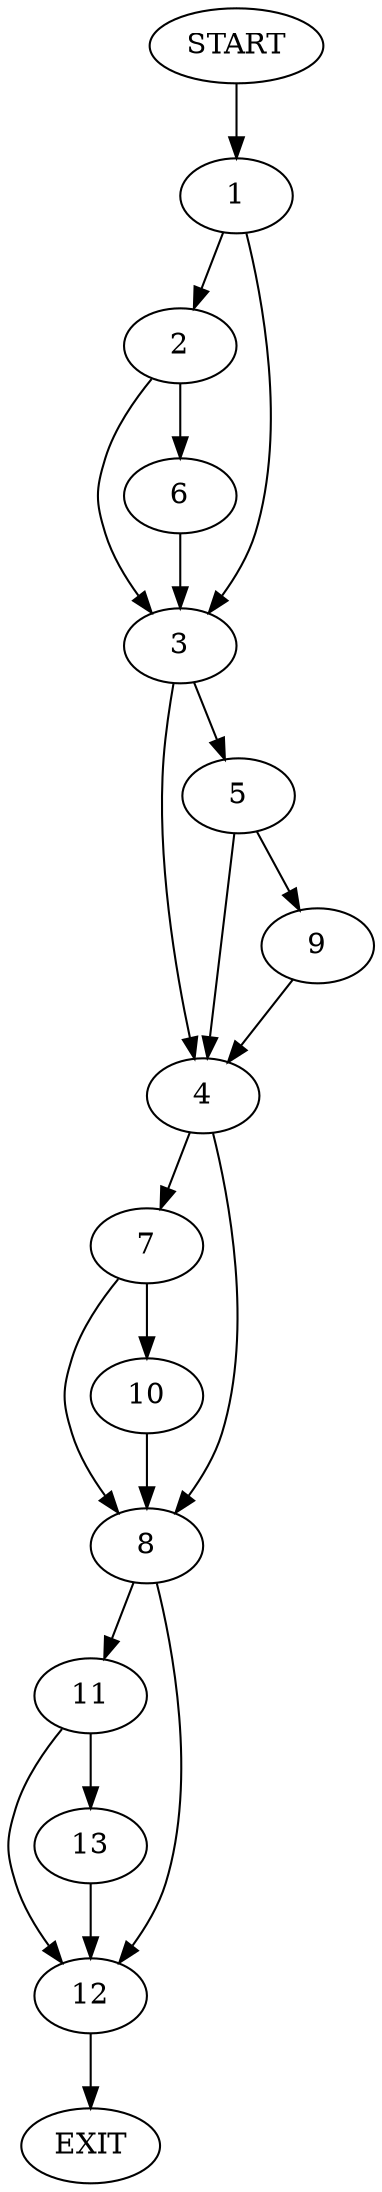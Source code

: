 digraph {
0 [label="START"]
14 [label="EXIT"]
0 -> 1
1 -> 2
1 -> 3
3 -> 4
3 -> 5
2 -> 6
2 -> 3
6 -> 3
4 -> 7
4 -> 8
5 -> 4
5 -> 9
9 -> 4
7 -> 10
7 -> 8
8 -> 11
8 -> 12
10 -> 8
12 -> 14
11 -> 13
11 -> 12
13 -> 12
}
